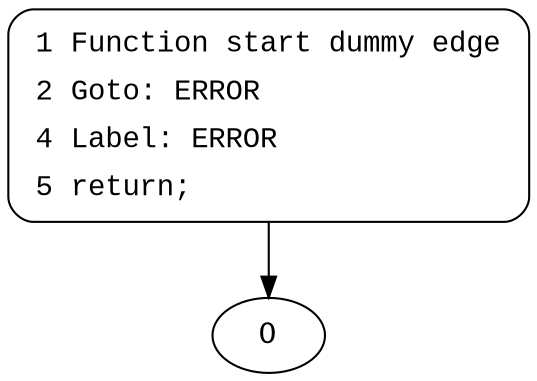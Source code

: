 digraph error {
1 [style="filled,bold" penwidth="1" fillcolor="white" fontname="Courier New" shape="Mrecord" label=<<table border="0" cellborder="0" cellpadding="3" bgcolor="white"><tr><td align="right">1</td><td align="left">Function start dummy edge</td></tr><tr><td align="right">2</td><td align="left">Goto: ERROR</td></tr><tr><td align="right">4</td><td align="left">Label: ERROR</td></tr><tr><td align="right">5</td><td align="left">return;</td></tr></table>>]
1 -> 0[label=""]
}